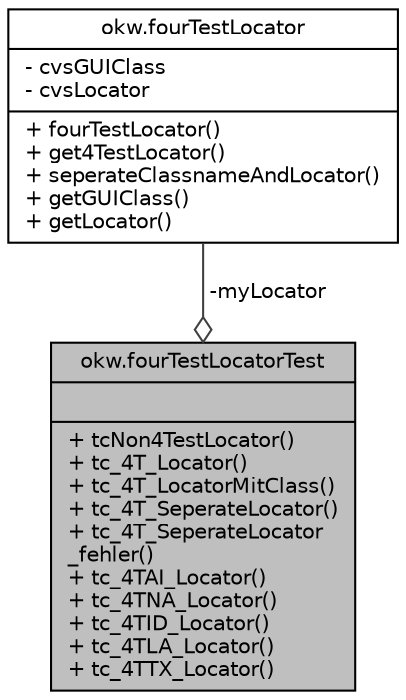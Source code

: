 digraph "okw.fourTestLocatorTest"
{
 // INTERACTIVE_SVG=YES
 // LATEX_PDF_SIZE
  edge [fontname="Helvetica",fontsize="10",labelfontname="Helvetica",labelfontsize="10"];
  node [fontname="Helvetica",fontsize="10",shape=record];
  Node1 [label="{okw.fourTestLocatorTest\n||+ tcNon4TestLocator()\l+ tc_4T_Locator()\l+ tc_4T_LocatorMitClass()\l+ tc_4T_SeperateLocator()\l+ tc_4T_SeperateLocator\l_fehler()\l+ tc_4TAI_Locator()\l+ tc_4TNA_Locator()\l+ tc_4TID_Locator()\l+ tc_4TLA_Locator()\l+ tc_4TTX_Locator()\l}",height=0.2,width=0.4,color="black", fillcolor="grey75", style="filled", fontcolor="black",tooltip=" "];
  Node2 -> Node1 [color="grey25",fontsize="10",style="solid",label=" -myLocator" ,arrowhead="odiamond",fontname="Helvetica"];
  Node2 [label="{okw.fourTestLocator\n|- cvsGUIClass\l- cvsLocator\l|+ fourTestLocator()\l+ get4TestLocator()\l+ seperateClassnameAndLocator()\l+ getGUIClass()\l+ getLocator()\l}",height=0.2,width=0.4,color="black", fillcolor="white", style="filled",URL="$classokw_1_1four_test_locator.html",tooltip=" "];
}
